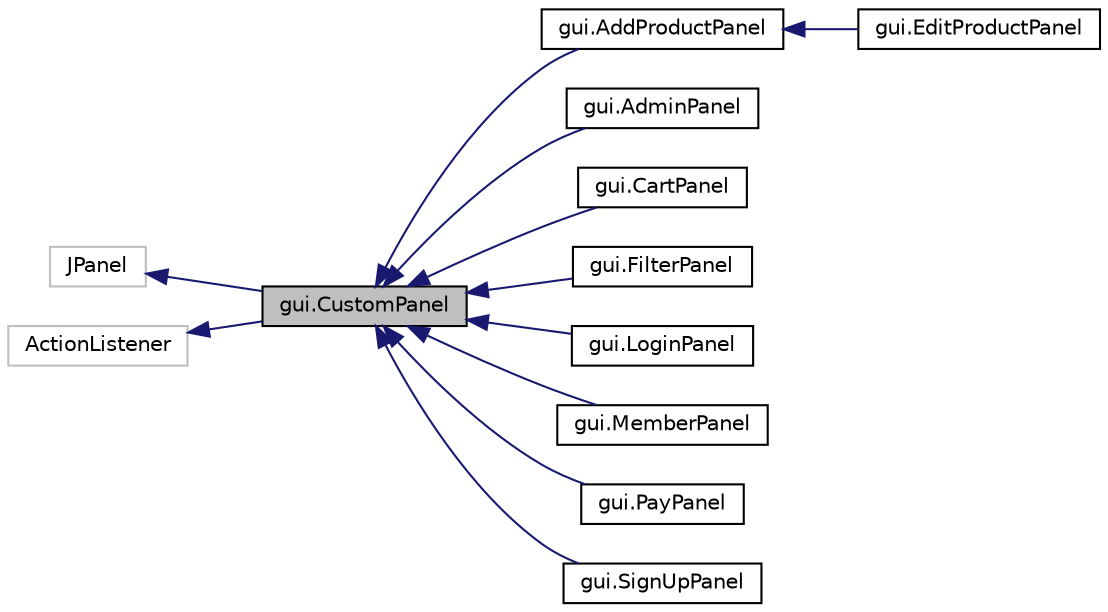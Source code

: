 digraph "gui.CustomPanel"
{
  edge [fontname="Helvetica",fontsize="10",labelfontname="Helvetica",labelfontsize="10"];
  node [fontname="Helvetica",fontsize="10",shape=record];
  rankdir="LR";
  Node1 [label="gui.CustomPanel",height=0.2,width=0.4,color="black", fillcolor="grey75", style="filled", fontcolor="black"];
  Node2 -> Node1 [dir="back",color="midnightblue",fontsize="10",style="solid",fontname="Helvetica"];
  Node2 [label="JPanel",height=0.2,width=0.4,color="grey75", fillcolor="white", style="filled"];
  Node3 -> Node1 [dir="back",color="midnightblue",fontsize="10",style="solid",fontname="Helvetica"];
  Node3 [label="ActionListener",height=0.2,width=0.4,color="grey75", fillcolor="white", style="filled"];
  Node1 -> Node4 [dir="back",color="midnightblue",fontsize="10",style="solid",fontname="Helvetica"];
  Node4 [label="gui.AddProductPanel",height=0.2,width=0.4,color="black", fillcolor="white", style="filled",URL="$classgui_1_1_add_product_panel.html",tooltip="Classe che implementa la schermata per l&#39;inserimento di un nuovo prodotto. "];
  Node4 -> Node5 [dir="back",color="midnightblue",fontsize="10",style="solid",fontname="Helvetica"];
  Node5 [label="gui.EditProductPanel",height=0.2,width=0.4,color="black", fillcolor="white", style="filled",URL="$classgui_1_1_edit_product_panel.html"];
  Node1 -> Node6 [dir="back",color="midnightblue",fontsize="10",style="solid",fontname="Helvetica"];
  Node6 [label="gui.AdminPanel",height=0.2,width=0.4,color="black", fillcolor="white", style="filled",URL="$classgui_1_1_admin_panel.html"];
  Node1 -> Node7 [dir="back",color="midnightblue",fontsize="10",style="solid",fontname="Helvetica"];
  Node7 [label="gui.CartPanel",height=0.2,width=0.4,color="black", fillcolor="white", style="filled",URL="$classgui_1_1_cart_panel.html",tooltip="Classe che implementa la schermata di gestione dei prodotti nel carrello. "];
  Node1 -> Node8 [dir="back",color="midnightblue",fontsize="10",style="solid",fontname="Helvetica"];
  Node8 [label="gui.FilterPanel",height=0.2,width=0.4,color="black", fillcolor="white", style="filled",URL="$classgui_1_1_filter_panel.html",tooltip="Dialog per la selezione dei filtri da applicare alla visualizzazione dei prodotti. "];
  Node1 -> Node9 [dir="back",color="midnightblue",fontsize="10",style="solid",fontname="Helvetica"];
  Node9 [label="gui.LoginPanel",height=0.2,width=0.4,color="black", fillcolor="white", style="filled",URL="$classgui_1_1_login_panel.html",tooltip="Classe che implementa la schermata di login. "];
  Node1 -> Node10 [dir="back",color="midnightblue",fontsize="10",style="solid",fontname="Helvetica"];
  Node10 [label="gui.MemberPanel",height=0.2,width=0.4,color="black", fillcolor="white", style="filled",URL="$classgui_1_1_member_panel.html",tooltip="Classe che implementa la schermata per i clienti. "];
  Node1 -> Node11 [dir="back",color="midnightblue",fontsize="10",style="solid",fontname="Helvetica"];
  Node11 [label="gui.PayPanel",height=0.2,width=0.4,color="black", fillcolor="white", style="filled",URL="$classgui_1_1_pay_panel.html",tooltip="Classe che implementa la schermata di pagamento. "];
  Node1 -> Node12 [dir="back",color="midnightblue",fontsize="10",style="solid",fontname="Helvetica"];
  Node12 [label="gui.SignUpPanel",height=0.2,width=0.4,color="black", fillcolor="white", style="filled",URL="$classgui_1_1_sign_up_panel.html"];
}
